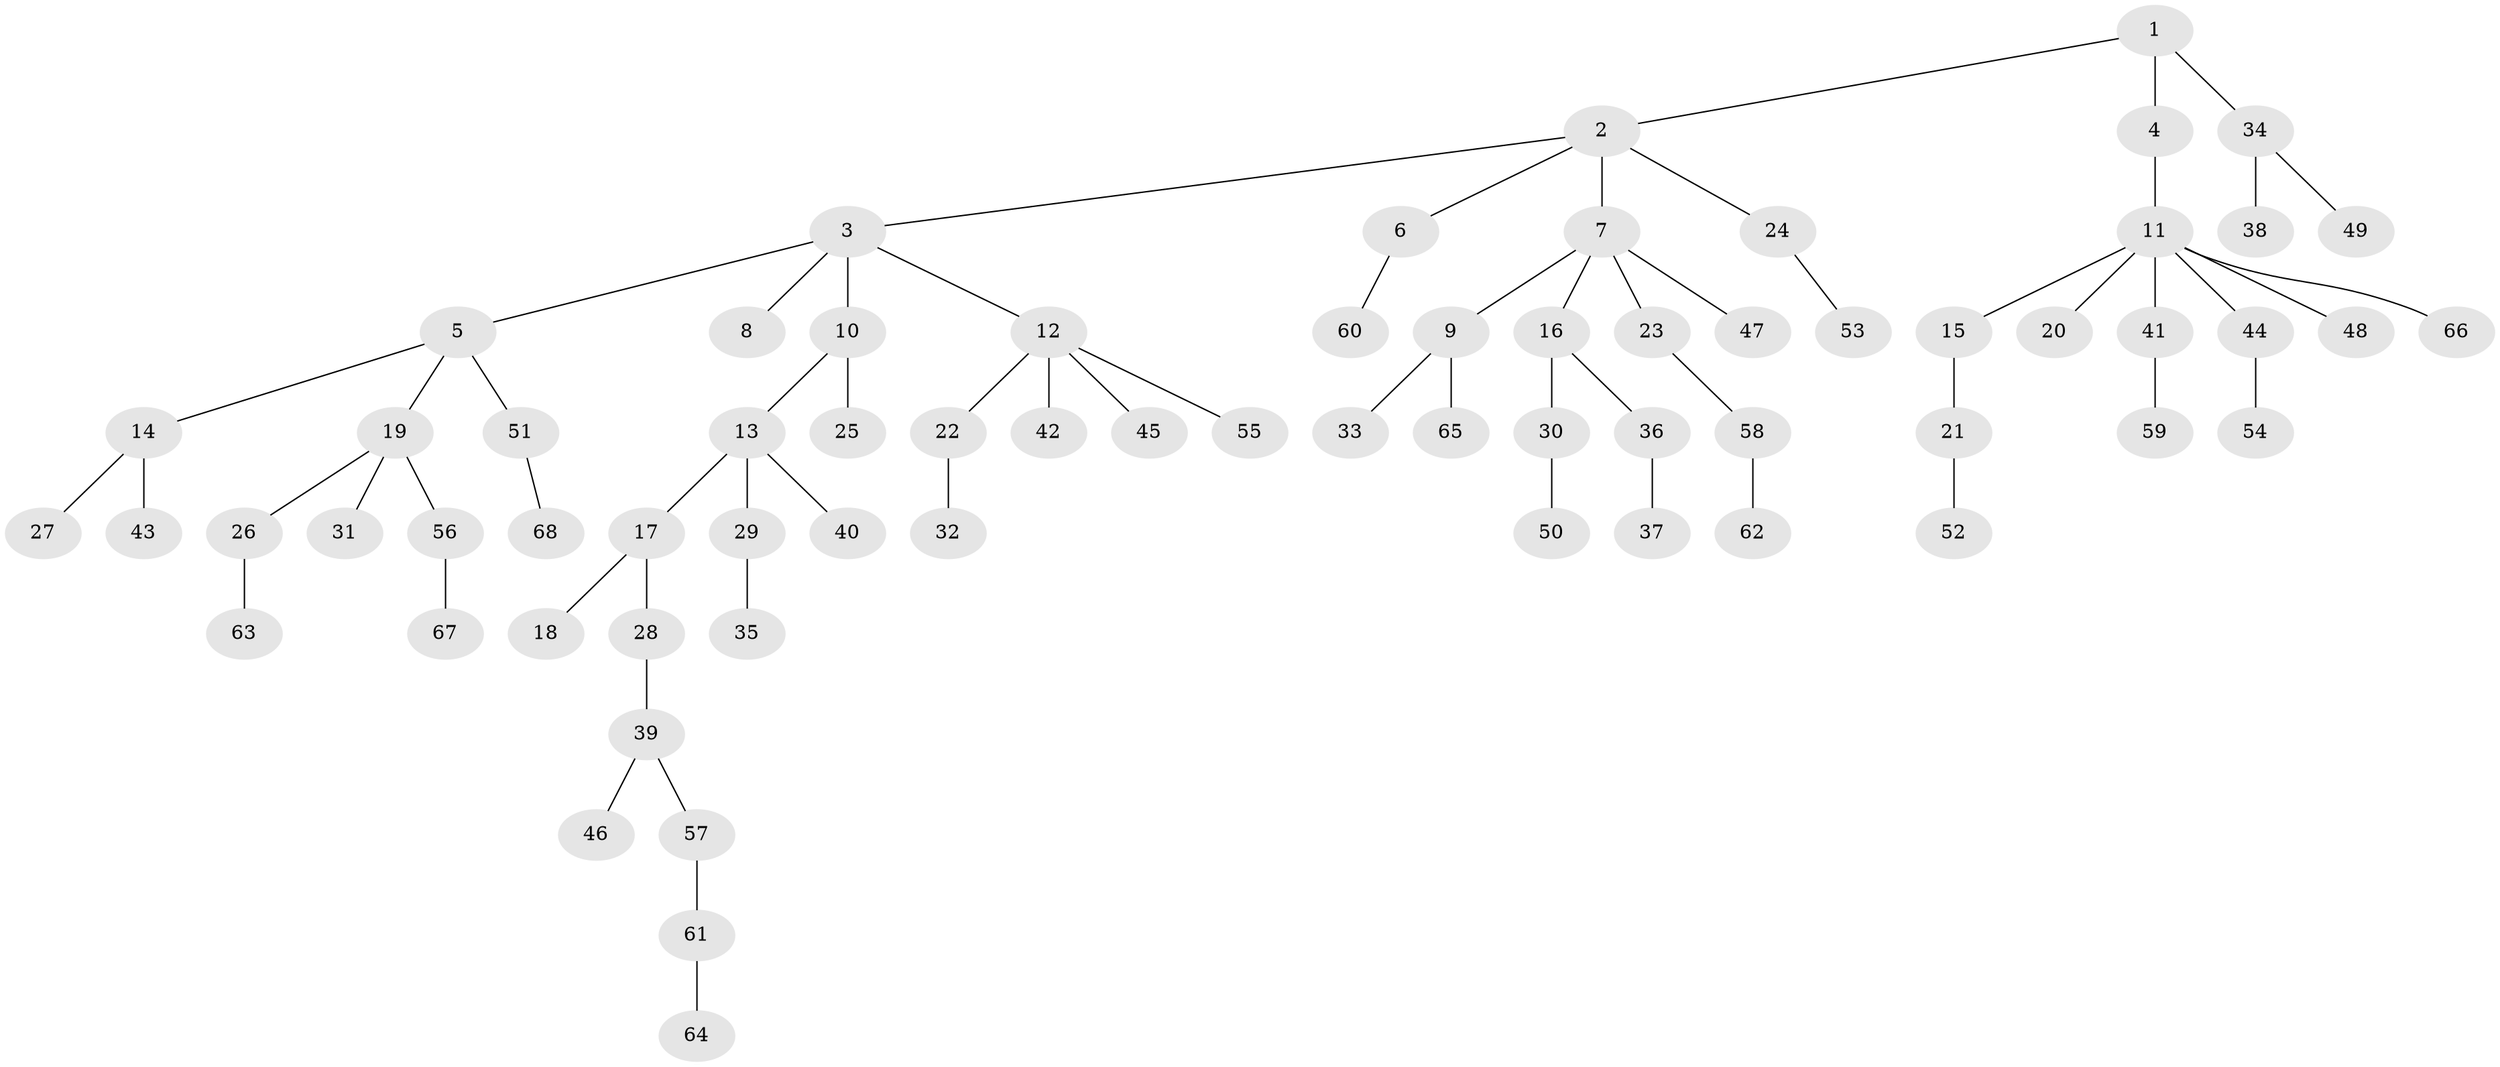 // coarse degree distribution, {3: 0.12195121951219512, 5: 0.024390243902439025, 4: 0.07317073170731707, 2: 0.2682926829268293, 1: 0.4878048780487805, 6: 0.024390243902439025}
// Generated by graph-tools (version 1.1) at 2025/51/03/04/25 22:51:42]
// undirected, 68 vertices, 67 edges
graph export_dot {
  node [color=gray90,style=filled];
  1;
  2;
  3;
  4;
  5;
  6;
  7;
  8;
  9;
  10;
  11;
  12;
  13;
  14;
  15;
  16;
  17;
  18;
  19;
  20;
  21;
  22;
  23;
  24;
  25;
  26;
  27;
  28;
  29;
  30;
  31;
  32;
  33;
  34;
  35;
  36;
  37;
  38;
  39;
  40;
  41;
  42;
  43;
  44;
  45;
  46;
  47;
  48;
  49;
  50;
  51;
  52;
  53;
  54;
  55;
  56;
  57;
  58;
  59;
  60;
  61;
  62;
  63;
  64;
  65;
  66;
  67;
  68;
  1 -- 2;
  1 -- 4;
  1 -- 34;
  2 -- 3;
  2 -- 6;
  2 -- 7;
  2 -- 24;
  3 -- 5;
  3 -- 8;
  3 -- 10;
  3 -- 12;
  4 -- 11;
  5 -- 14;
  5 -- 19;
  5 -- 51;
  6 -- 60;
  7 -- 9;
  7 -- 16;
  7 -- 23;
  7 -- 47;
  9 -- 33;
  9 -- 65;
  10 -- 13;
  10 -- 25;
  11 -- 15;
  11 -- 20;
  11 -- 41;
  11 -- 44;
  11 -- 48;
  11 -- 66;
  12 -- 22;
  12 -- 42;
  12 -- 45;
  12 -- 55;
  13 -- 17;
  13 -- 29;
  13 -- 40;
  14 -- 27;
  14 -- 43;
  15 -- 21;
  16 -- 30;
  16 -- 36;
  17 -- 18;
  17 -- 28;
  19 -- 26;
  19 -- 31;
  19 -- 56;
  21 -- 52;
  22 -- 32;
  23 -- 58;
  24 -- 53;
  26 -- 63;
  28 -- 39;
  29 -- 35;
  30 -- 50;
  34 -- 38;
  34 -- 49;
  36 -- 37;
  39 -- 46;
  39 -- 57;
  41 -- 59;
  44 -- 54;
  51 -- 68;
  56 -- 67;
  57 -- 61;
  58 -- 62;
  61 -- 64;
}
